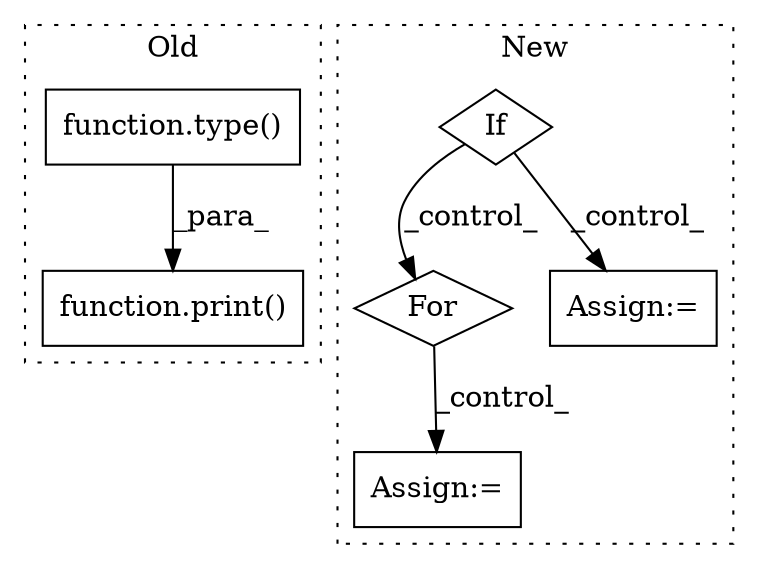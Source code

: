 digraph G {
subgraph cluster0 {
1 [label="function.type()" a="75" s="4322,4330" l="5,1" shape="box"];
6 [label="function.print()" a="75" s="4316,4331" l="6,1" shape="box"];
label = "Old";
style="dotted";
}
subgraph cluster1 {
2 [label="For" a="107" s="4489,4523" l="4,22" shape="diamond"];
3 [label="Assign:=" a="68" s="4580" l="3" shape="box"];
4 [label="If" a="96" s="4171" l="0" shape="diamond"];
5 [label="Assign:=" a="68" s="4450" l="3" shape="box"];
label = "New";
style="dotted";
}
1 -> 6 [label="_para_"];
2 -> 3 [label="_control_"];
4 -> 5 [label="_control_"];
4 -> 2 [label="_control_"];
}